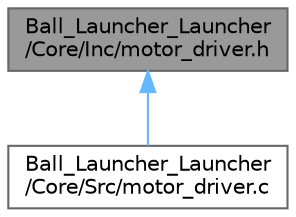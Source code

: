 digraph "Ball_Launcher_Launcher/Core/Inc/motor_driver.h"
{
 // LATEX_PDF_SIZE
  bgcolor="transparent";
  edge [fontname=Helvetica,fontsize=10,labelfontname=Helvetica,labelfontsize=10];
  node [fontname=Helvetica,fontsize=10,shape=box,height=0.2,width=0.4];
  Node1 [id="Node000001",label="Ball_Launcher_Launcher\l/Core/Inc/motor_driver.h",height=0.2,width=0.4,color="gray40", fillcolor="grey60", style="filled", fontcolor="black",tooltip="Header for motor_driver.c file. This file contains the common defines of the application."];
  Node1 -> Node2 [id="edge1_Node000001_Node000002",dir="back",color="steelblue1",style="solid",tooltip=" "];
  Node2 [id="Node000002",label="Ball_Launcher_Launcher\l/Core/Src/motor_driver.c",height=0.2,width=0.4,color="grey40", fillcolor="white", style="filled",URL="$motor__driver_8c.html",tooltip="Implementation of DC motor driver functions."];
}
